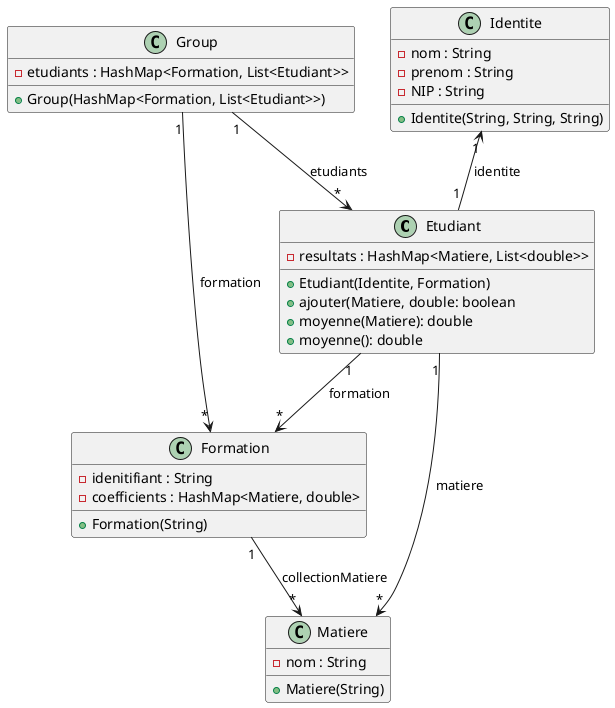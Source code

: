 @startuml
'https://plantuml.com/class-diagram

class Etudiant{
 - resultats : HashMap<Matiere, List<double>>
    + Etudiant(Identite, Formation)
    + ajouter(Matiere, double: boolean
    + moyenne(Matiere): double
    + moyenne(): double
}

class Identite{
 - nom : String
 - prenom : String
 - NIP : String
    + Identite(String, String, String)
}

class Formation{
- idenitifiant : String
- coefficients : HashMap<Matiere, double>
    + Formation(String)
}

class Matiere{
 - nom : String
    + Matiere(String)
}

class Group{
- etudiants : HashMap<Formation, List<Etudiant>>
    + Group(HashMap<Formation, List<Etudiant>>)
}

Identite "1" <-- "1" Etudiant : identite
Etudiant "1" --> "*" Formation : formation
Etudiant "1" --> "*" Matiere : matiere
Formation "1" --> "*" Matiere : collectionMatiere
Group  "1" --> "*" Formation : formation
Group  "1" --> "*" Etudiant : etudiants

@enduml